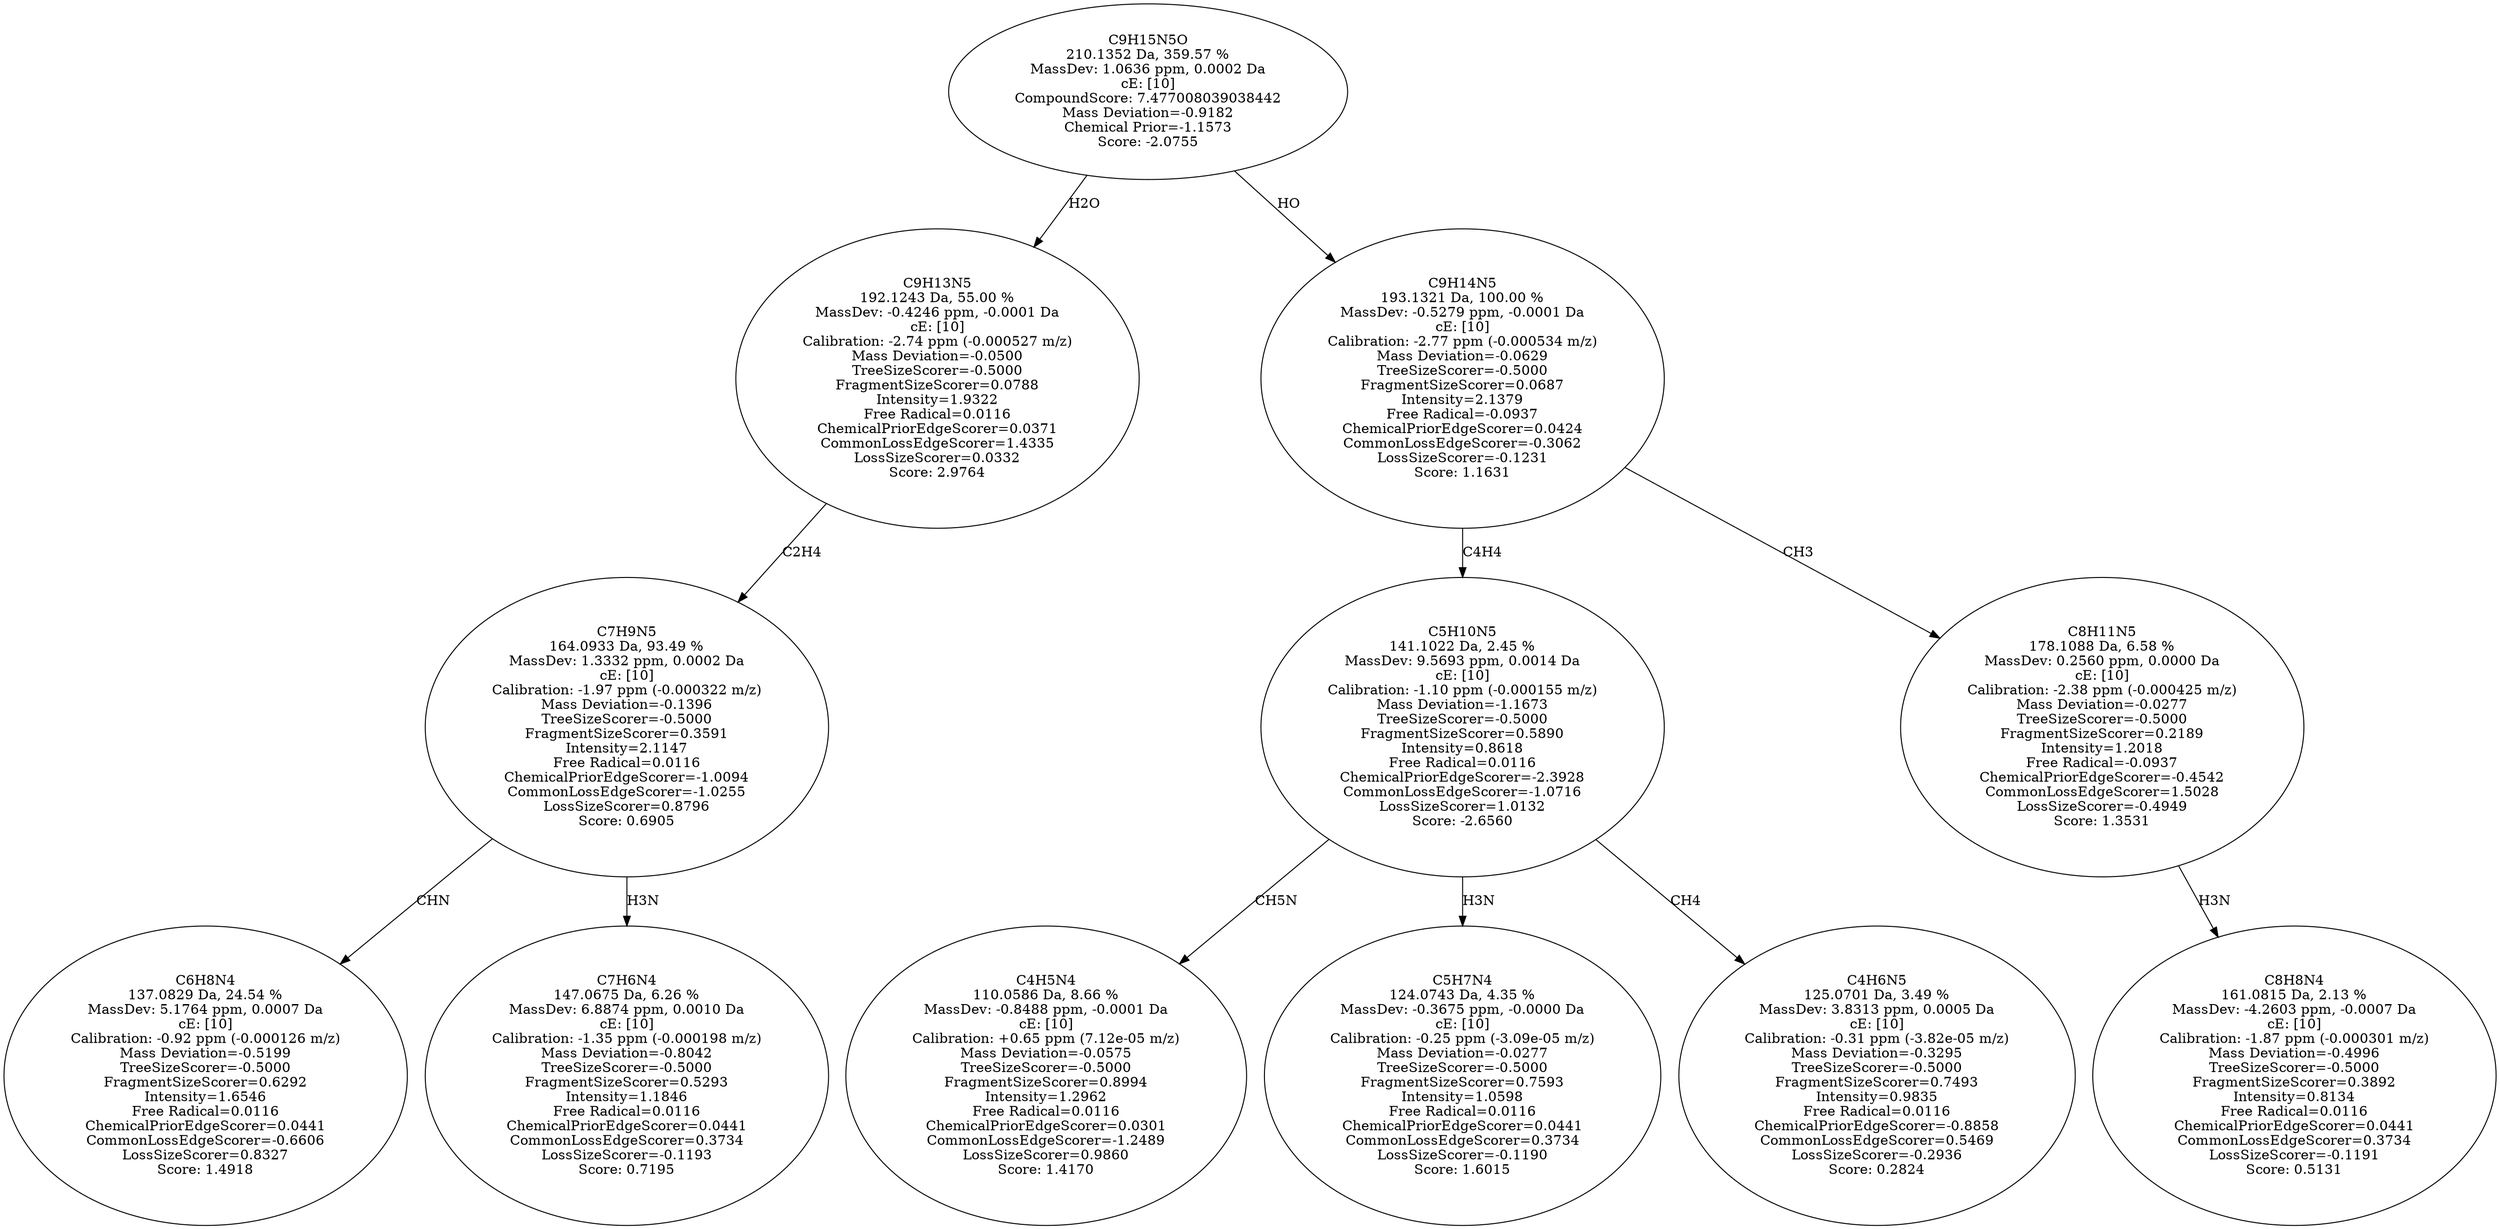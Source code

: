 strict digraph {
v1 [label="C6H8N4\n137.0829 Da, 24.54 %\nMassDev: 5.1764 ppm, 0.0007 Da\ncE: [10]\nCalibration: -0.92 ppm (-0.000126 m/z)\nMass Deviation=-0.5199\nTreeSizeScorer=-0.5000\nFragmentSizeScorer=0.6292\nIntensity=1.6546\nFree Radical=0.0116\nChemicalPriorEdgeScorer=0.0441\nCommonLossEdgeScorer=-0.6606\nLossSizeScorer=0.8327\nScore: 1.4918"];
v2 [label="C7H6N4\n147.0675 Da, 6.26 %\nMassDev: 6.8874 ppm, 0.0010 Da\ncE: [10]\nCalibration: -1.35 ppm (-0.000198 m/z)\nMass Deviation=-0.8042\nTreeSizeScorer=-0.5000\nFragmentSizeScorer=0.5293\nIntensity=1.1846\nFree Radical=0.0116\nChemicalPriorEdgeScorer=0.0441\nCommonLossEdgeScorer=0.3734\nLossSizeScorer=-0.1193\nScore: 0.7195"];
v3 [label="C7H9N5\n164.0933 Da, 93.49 %\nMassDev: 1.3332 ppm, 0.0002 Da\ncE: [10]\nCalibration: -1.97 ppm (-0.000322 m/z)\nMass Deviation=-0.1396\nTreeSizeScorer=-0.5000\nFragmentSizeScorer=0.3591\nIntensity=2.1147\nFree Radical=0.0116\nChemicalPriorEdgeScorer=-1.0094\nCommonLossEdgeScorer=-1.0255\nLossSizeScorer=0.8796\nScore: 0.6905"];
v4 [label="C9H13N5\n192.1243 Da, 55.00 %\nMassDev: -0.4246 ppm, -0.0001 Da\ncE: [10]\nCalibration: -2.74 ppm (-0.000527 m/z)\nMass Deviation=-0.0500\nTreeSizeScorer=-0.5000\nFragmentSizeScorer=0.0788\nIntensity=1.9322\nFree Radical=0.0116\nChemicalPriorEdgeScorer=0.0371\nCommonLossEdgeScorer=1.4335\nLossSizeScorer=0.0332\nScore: 2.9764"];
v5 [label="C4H5N4\n110.0586 Da, 8.66 %\nMassDev: -0.8488 ppm, -0.0001 Da\ncE: [10]\nCalibration: +0.65 ppm (7.12e-05 m/z)\nMass Deviation=-0.0575\nTreeSizeScorer=-0.5000\nFragmentSizeScorer=0.8994\nIntensity=1.2962\nFree Radical=0.0116\nChemicalPriorEdgeScorer=0.0301\nCommonLossEdgeScorer=-1.2489\nLossSizeScorer=0.9860\nScore: 1.4170"];
v6 [label="C5H7N4\n124.0743 Da, 4.35 %\nMassDev: -0.3675 ppm, -0.0000 Da\ncE: [10]\nCalibration: -0.25 ppm (-3.09e-05 m/z)\nMass Deviation=-0.0277\nTreeSizeScorer=-0.5000\nFragmentSizeScorer=0.7593\nIntensity=1.0598\nFree Radical=0.0116\nChemicalPriorEdgeScorer=0.0441\nCommonLossEdgeScorer=0.3734\nLossSizeScorer=-0.1190\nScore: 1.6015"];
v7 [label="C4H6N5\n125.0701 Da, 3.49 %\nMassDev: 3.8313 ppm, 0.0005 Da\ncE: [10]\nCalibration: -0.31 ppm (-3.82e-05 m/z)\nMass Deviation=-0.3295\nTreeSizeScorer=-0.5000\nFragmentSizeScorer=0.7493\nIntensity=0.9835\nFree Radical=0.0116\nChemicalPriorEdgeScorer=-0.8858\nCommonLossEdgeScorer=0.5469\nLossSizeScorer=-0.2936\nScore: 0.2824"];
v8 [label="C5H10N5\n141.1022 Da, 2.45 %\nMassDev: 9.5693 ppm, 0.0014 Da\ncE: [10]\nCalibration: -1.10 ppm (-0.000155 m/z)\nMass Deviation=-1.1673\nTreeSizeScorer=-0.5000\nFragmentSizeScorer=0.5890\nIntensity=0.8618\nFree Radical=0.0116\nChemicalPriorEdgeScorer=-2.3928\nCommonLossEdgeScorer=-1.0716\nLossSizeScorer=1.0132\nScore: -2.6560"];
v9 [label="C8H8N4\n161.0815 Da, 2.13 %\nMassDev: -4.2603 ppm, -0.0007 Da\ncE: [10]\nCalibration: -1.87 ppm (-0.000301 m/z)\nMass Deviation=-0.4996\nTreeSizeScorer=-0.5000\nFragmentSizeScorer=0.3892\nIntensity=0.8134\nFree Radical=0.0116\nChemicalPriorEdgeScorer=0.0441\nCommonLossEdgeScorer=0.3734\nLossSizeScorer=-0.1191\nScore: 0.5131"];
v10 [label="C8H11N5\n178.1088 Da, 6.58 %\nMassDev: 0.2560 ppm, 0.0000 Da\ncE: [10]\nCalibration: -2.38 ppm (-0.000425 m/z)\nMass Deviation=-0.0277\nTreeSizeScorer=-0.5000\nFragmentSizeScorer=0.2189\nIntensity=1.2018\nFree Radical=-0.0937\nChemicalPriorEdgeScorer=-0.4542\nCommonLossEdgeScorer=1.5028\nLossSizeScorer=-0.4949\nScore: 1.3531"];
v11 [label="C9H14N5\n193.1321 Da, 100.00 %\nMassDev: -0.5279 ppm, -0.0001 Da\ncE: [10]\nCalibration: -2.77 ppm (-0.000534 m/z)\nMass Deviation=-0.0629\nTreeSizeScorer=-0.5000\nFragmentSizeScorer=0.0687\nIntensity=2.1379\nFree Radical=-0.0937\nChemicalPriorEdgeScorer=0.0424\nCommonLossEdgeScorer=-0.3062\nLossSizeScorer=-0.1231\nScore: 1.1631"];
v12 [label="C9H15N5O\n210.1352 Da, 359.57 %\nMassDev: 1.0636 ppm, 0.0002 Da\ncE: [10]\nCompoundScore: 7.477008039038442\nMass Deviation=-0.9182\nChemical Prior=-1.1573\nScore: -2.0755"];
v3 -> v1 [label="CHN"];
v3 -> v2 [label="H3N"];
v4 -> v3 [label="C2H4"];
v12 -> v4 [label="H2O"];
v8 -> v5 [label="CH5N"];
v8 -> v6 [label="H3N"];
v8 -> v7 [label="CH4"];
v11 -> v8 [label="C4H4"];
v10 -> v9 [label="H3N"];
v11 -> v10 [label="CH3"];
v12 -> v11 [label="HO"];
}